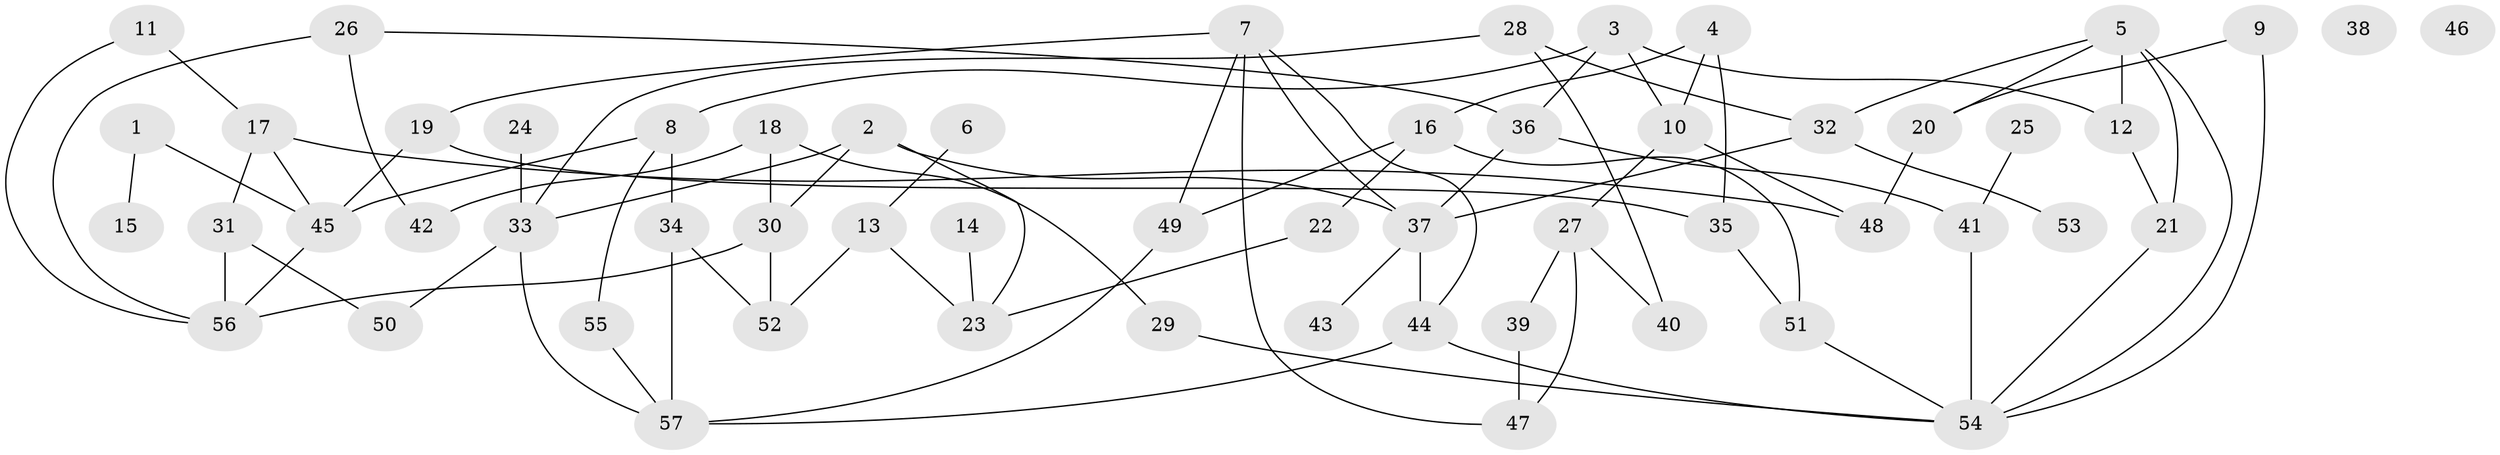 // coarse degree distribution, {1: 0.11428571428571428, 4: 0.14285714285714285, 6: 0.08571428571428572, 5: 0.11428571428571428, 2: 0.14285714285714285, 3: 0.2571428571428571, 7: 0.02857142857142857, 8: 0.05714285714285714, 0: 0.05714285714285714}
// Generated by graph-tools (version 1.1) at 2025/41/03/06/25 10:41:21]
// undirected, 57 vertices, 86 edges
graph export_dot {
graph [start="1"]
  node [color=gray90,style=filled];
  1;
  2;
  3;
  4;
  5;
  6;
  7;
  8;
  9;
  10;
  11;
  12;
  13;
  14;
  15;
  16;
  17;
  18;
  19;
  20;
  21;
  22;
  23;
  24;
  25;
  26;
  27;
  28;
  29;
  30;
  31;
  32;
  33;
  34;
  35;
  36;
  37;
  38;
  39;
  40;
  41;
  42;
  43;
  44;
  45;
  46;
  47;
  48;
  49;
  50;
  51;
  52;
  53;
  54;
  55;
  56;
  57;
  1 -- 15;
  1 -- 45;
  2 -- 23;
  2 -- 30;
  2 -- 33;
  2 -- 37;
  3 -- 8;
  3 -- 10;
  3 -- 12;
  3 -- 36;
  4 -- 10;
  4 -- 16;
  4 -- 35;
  5 -- 12;
  5 -- 20;
  5 -- 21;
  5 -- 32;
  5 -- 54;
  6 -- 13;
  7 -- 19;
  7 -- 37;
  7 -- 44;
  7 -- 47;
  7 -- 49;
  8 -- 34;
  8 -- 45;
  8 -- 55;
  9 -- 20;
  9 -- 54;
  10 -- 27;
  10 -- 48;
  11 -- 17;
  11 -- 56;
  12 -- 21;
  13 -- 23;
  13 -- 52;
  14 -- 23;
  16 -- 22;
  16 -- 49;
  16 -- 51;
  17 -- 31;
  17 -- 45;
  17 -- 48;
  18 -- 29;
  18 -- 30;
  18 -- 42;
  19 -- 35;
  19 -- 45;
  20 -- 48;
  21 -- 54;
  22 -- 23;
  24 -- 33;
  25 -- 41;
  26 -- 36;
  26 -- 42;
  26 -- 56;
  27 -- 39;
  27 -- 40;
  27 -- 47;
  28 -- 32;
  28 -- 33;
  28 -- 40;
  29 -- 54;
  30 -- 52;
  30 -- 56;
  31 -- 50;
  31 -- 56;
  32 -- 37;
  32 -- 53;
  33 -- 50;
  33 -- 57;
  34 -- 52;
  34 -- 57;
  35 -- 51;
  36 -- 37;
  36 -- 41;
  37 -- 43;
  37 -- 44;
  39 -- 47;
  41 -- 54;
  44 -- 54;
  44 -- 57;
  45 -- 56;
  49 -- 57;
  51 -- 54;
  55 -- 57;
}
